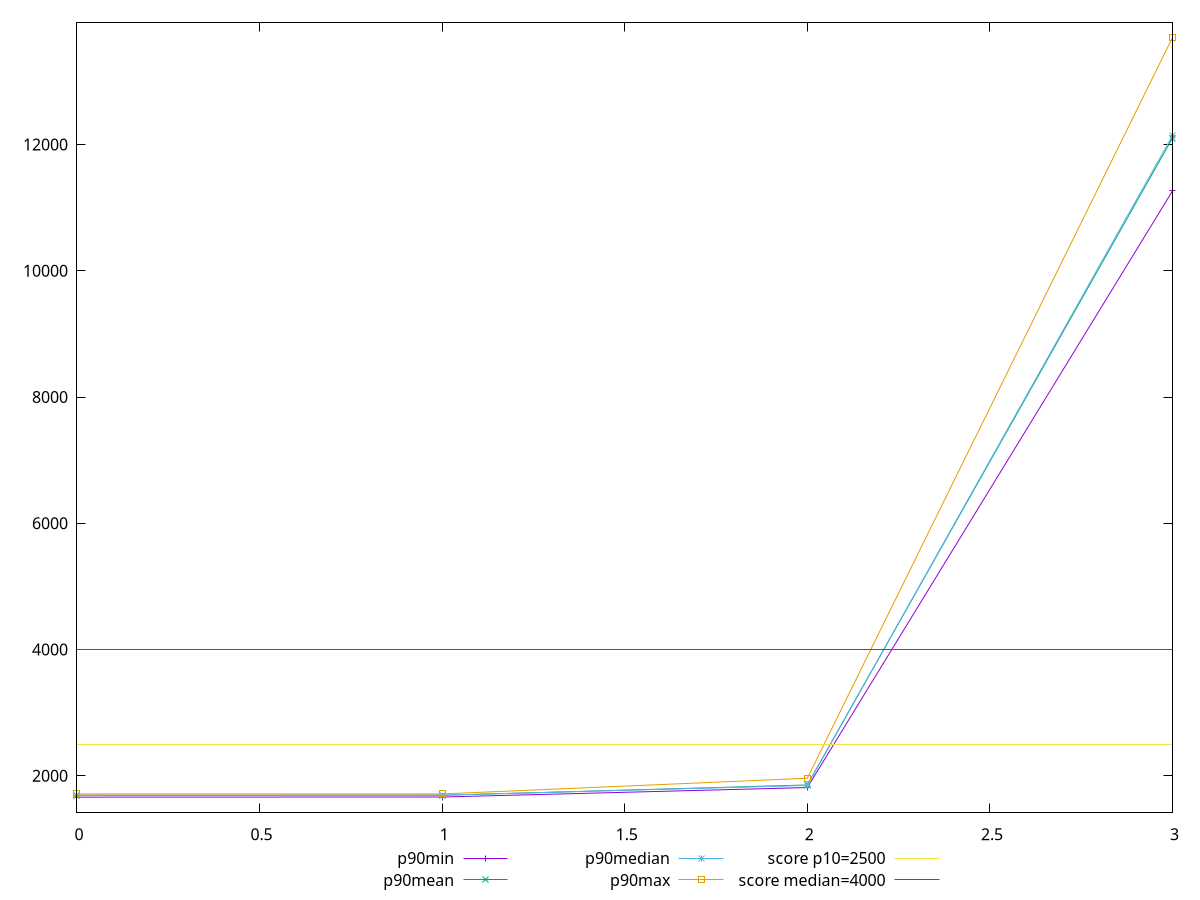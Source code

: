 reset

$p90Min <<EOF
0 1661.406
1 1663.6872
2 1814.0114999999998
3 11264.795499999998
EOF

$p90Mean <<EOF
0 1689.9222765957454
1 1690.9238297872346
2 1854.3629861702125
3 12103.517542553187
EOF

$p90Median <<EOF
0 1692.2069999999999
1 1693.35435
2 1847.8935000000001
3 12141.65825
EOF

$p90Max <<EOF
0 1713.279
1 1712.8770000000002
2 1961.0079999999998
3 13695.768999999997
EOF

set key outside below
set xrange [0:3]
set yrange [1420.71874:13936.456259999997]
set trange [1420.71874:13936.456259999997]
set terminal svg size 640, 560 enhanced background rgb 'white'
set output "reports/report_00031_2021-02-24T23-18-18.084Z/largest-contentful-paint/progression/value.svg"

plot $p90Min title "p90min" with linespoints, \
     $p90Mean title "p90mean" with linespoints, \
     $p90Median title "p90median" with linespoints, \
     $p90Max title "p90max" with linespoints, \
     2500 title "score p10=2500", \
     4000 title "score median=4000"

reset
